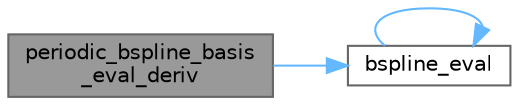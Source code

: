 digraph "periodic_bspline_basis_eval_deriv"
{
 // LATEX_PDF_SIZE
  bgcolor="transparent";
  edge [fontname=Helvetica,fontsize=10,labelfontname=Helvetica,labelfontsize=10];
  node [fontname=Helvetica,fontsize=10,shape=box,height=0.2,width=0.4];
  rankdir="LR";
  Node1 [id="Node000001",label="periodic_bspline_basis\l_eval_deriv",height=0.2,width=0.4,color="gray40", fillcolor="grey60", style="filled", fontcolor="black",tooltip=" "];
  Node1 -> Node2 [id="edge1_Node000001_Node000002",color="steelblue1",style="solid",tooltip=" "];
  Node2 [id="Node000002",label="bspline_eval",height=0.2,width=0.4,color="grey40", fillcolor="white", style="filled",URL="$bspline_8c.html#a2237300eb36fec7026017251da56382e",tooltip=" "];
  Node2 -> Node2 [id="edge2_Node000002_Node000002",color="steelblue1",style="solid",tooltip=" "];
}
